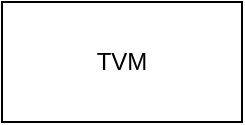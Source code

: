 <mxfile version="20.2.7" type="github">
  <diagram id="86kuY6THDulfLYm3_jYT" name="第 1 页">
    <mxGraphModel dx="1209" dy="681" grid="1" gridSize="10" guides="1" tooltips="1" connect="1" arrows="1" fold="1" page="1" pageScale="1" pageWidth="827" pageHeight="1169" math="0" shadow="0">
      <root>
        <mxCell id="0" />
        <mxCell id="1" parent="0" />
        <mxCell id="mOo0OQ5CiKbvLENcen1P-1" value="TVM" style="rounded=0;whiteSpace=wrap;html=1;" vertex="1" parent="1">
          <mxGeometry x="210" y="310" width="120" height="60" as="geometry" />
        </mxCell>
      </root>
    </mxGraphModel>
  </diagram>
</mxfile>

